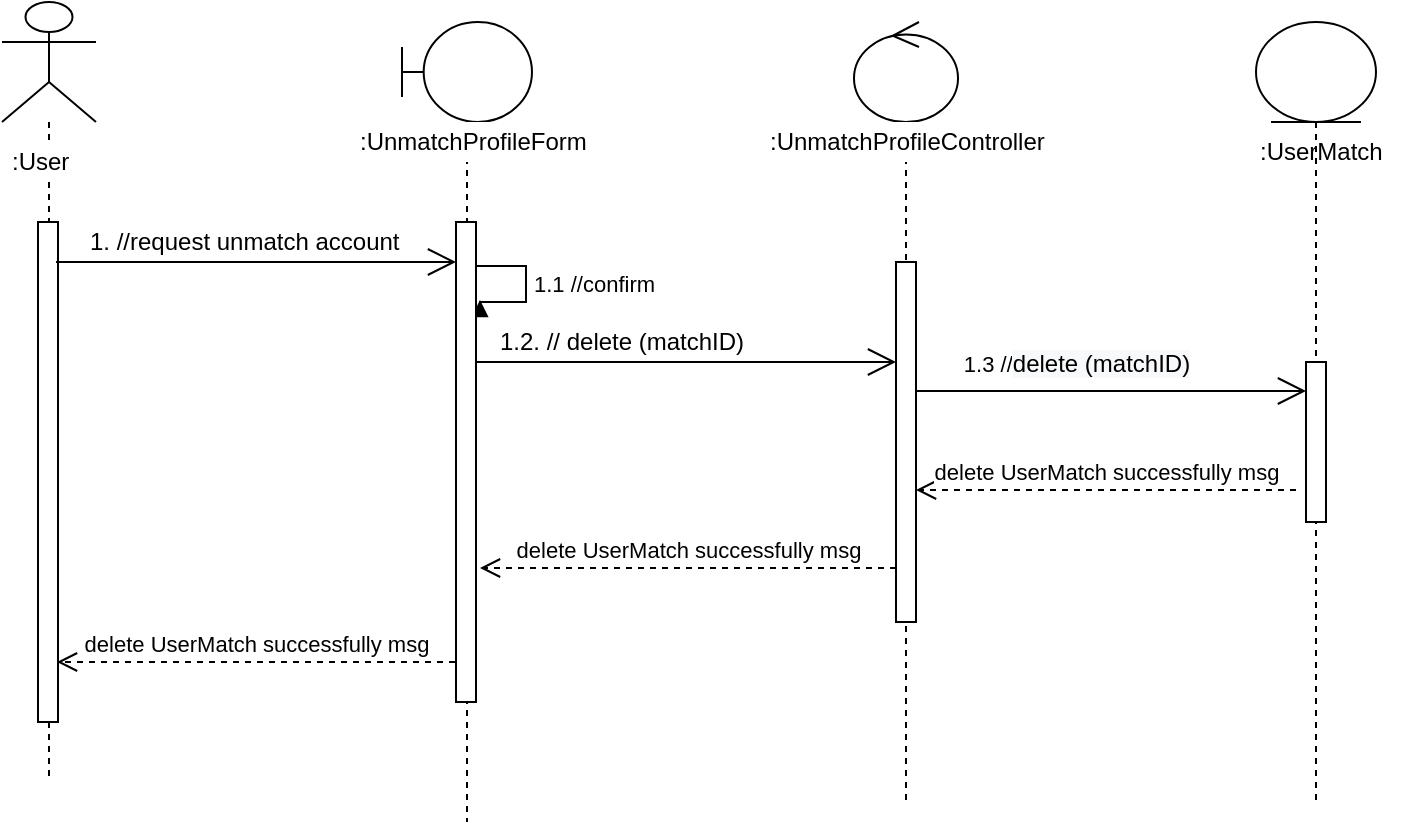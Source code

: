 <mxfile version="12.2.7" type="google" pages="1"><diagram id="9VVV0wmlApFZpibhe6T6" name="Page-1"><mxGraphModel dx="772" dy="451" grid="1" gridSize="10" guides="1" tooltips="1" connect="1" arrows="1" fold="1" page="1" pageScale="1" pageWidth="850" pageHeight="1100" math="0" shadow="0"><root><mxCell id="0"/><mxCell id="1" parent="0"/><mxCell id="7LlqPQ9mVFAl82Ci_bXm-7" value="" style="shape=umlLifeline;participant=umlBoundary;perimeter=lifelinePerimeter;whiteSpace=wrap;html=1;container=1;collapsible=0;recursiveResize=0;verticalAlign=top;spacingTop=36;labelBackgroundColor=#ffffff;outlineConnect=0;size=50;" parent="1" vertex="1"><mxGeometry x="333" y="50" width="65" height="400" as="geometry"/></mxCell><mxCell id="iLXR5Pj4QZRE0byJ2EBu-31" value="" style="shape=umlLifeline;participant=umlActor;perimeter=lifelinePerimeter;whiteSpace=wrap;html=1;container=1;collapsible=0;recursiveResize=0;verticalAlign=top;spacingTop=36;labelBackgroundColor=#ffffff;outlineConnect=0;size=60;" parent="1" vertex="1"><mxGeometry x="133" y="40" width="47" height="390" as="geometry"/></mxCell><mxCell id="iLXR5Pj4QZRE0byJ2EBu-1" value="" style="html=1;points=[];perimeter=orthogonalPerimeter;" parent="iLXR5Pj4QZRE0byJ2EBu-31" vertex="1"><mxGeometry x="18" y="110" width="10" height="250" as="geometry"/></mxCell><mxCell id="iLXR5Pj4QZRE0byJ2EBu-35" value=":User" style="text;html=1;resizable=0;points=[];autosize=1;align=left;verticalAlign=top;spacingTop=-4;fillColor=#ffffff;" parent="iLXR5Pj4QZRE0byJ2EBu-31" vertex="1"><mxGeometry x="3" y="70" width="40" height="20" as="geometry"/></mxCell><mxCell id="iLXR5Pj4QZRE0byJ2EBu-33" value="" style="shape=umlLifeline;participant=umlControl;perimeter=lifelinePerimeter;whiteSpace=wrap;html=1;container=1;collapsible=0;recursiveResize=0;verticalAlign=top;spacingTop=36;labelBackgroundColor=#ffffff;outlineConnect=0;size=50;" parent="1" vertex="1"><mxGeometry x="559" y="50" width="52" height="390" as="geometry"/></mxCell><mxCell id="-wY2yEsiiw25BnGMkuMS-2" value="" style="html=1;points=[];perimeter=orthogonalPerimeter;" parent="iLXR5Pj4QZRE0byJ2EBu-33" vertex="1"><mxGeometry x="21" y="120" width="10" height="180" as="geometry"/></mxCell><mxCell id="iLXR5Pj4QZRE0byJ2EBu-2" value="" style="endArrow=open;endFill=1;endSize=12;html=1;" parent="1" edge="1"><mxGeometry width="160" relative="1" as="geometry"><mxPoint x="160" y="170" as="sourcePoint"/><mxPoint x="360" y="170" as="targetPoint"/></mxGeometry></mxCell><mxCell id="iLXR5Pj4QZRE0byJ2EBu-5" value="1.1 //confirm" style="edgeStyle=orthogonalEdgeStyle;html=1;align=left;spacingLeft=2;endArrow=block;rounded=0;" parent="1" edge="1"><mxGeometry relative="1" as="geometry"><mxPoint x="370" y="172" as="sourcePoint"/><Array as="points"><mxPoint x="395" y="172"/><mxPoint x="395" y="190"/></Array><mxPoint x="372" y="189" as="targetPoint"/></mxGeometry></mxCell><mxCell id="iLXR5Pj4QZRE0byJ2EBu-6" value="" style="endArrow=open;endFill=1;endSize=12;html=1;" parent="1" edge="1"><mxGeometry width="160" relative="1" as="geometry"><mxPoint x="370" y="220" as="sourcePoint"/><mxPoint x="580" y="220" as="targetPoint"/></mxGeometry></mxCell><mxCell id="iLXR5Pj4QZRE0byJ2EBu-15" value="delete UserMatch successfully msg" style="html=1;verticalAlign=bottom;endArrow=open;dashed=1;endSize=8;exitX=0;exitY=0.9;exitDx=0;exitDy=0;exitPerimeter=0;" parent="1" edge="1"><mxGeometry relative="1" as="geometry"><mxPoint x="580" y="323" as="sourcePoint"/><mxPoint x="372" y="323" as="targetPoint"/></mxGeometry></mxCell><mxCell id="iLXR5Pj4QZRE0byJ2EBu-16" value="delete UserMatch successfully msg" style="html=1;verticalAlign=bottom;endArrow=open;dashed=1;endSize=8;" parent="1" edge="1"><mxGeometry relative="1" as="geometry"><mxPoint x="359.5" y="370" as="sourcePoint"/><mxPoint x="160.5" y="370" as="targetPoint"/></mxGeometry></mxCell><mxCell id="iLXR5Pj4QZRE0byJ2EBu-18" value="1. //request unmatch account" style="text;html=1;resizable=0;points=[];autosize=1;align=left;verticalAlign=top;spacingTop=-4;" parent="1" vertex="1"><mxGeometry x="175" y="150" width="170" height="20" as="geometry"/></mxCell><mxCell id="iLXR5Pj4QZRE0byJ2EBu-19" value="1.2. // delete (matchID)" style="text;html=1;resizable=0;points=[];autosize=1;align=left;verticalAlign=top;spacingTop=-4;" parent="1" vertex="1"><mxGeometry x="380" y="200" width="140" height="20" as="geometry"/></mxCell><mxCell id="iLXR5Pj4QZRE0byJ2EBu-36" value=":UnmatchProfileForm" style="text;html=1;resizable=0;points=[];autosize=1;align=left;verticalAlign=top;spacingTop=-4;fillColor=#ffffff;" parent="1" vertex="1"><mxGeometry x="310" y="100" width="130" height="20" as="geometry"/></mxCell><mxCell id="7LlqPQ9mVFAl82Ci_bXm-3" value=":UnmatchProfileController" style="text;html=1;resizable=0;points=[];autosize=1;align=left;verticalAlign=top;spacingTop=-4;fillColor=#ffffff;" parent="1" vertex="1"><mxGeometry x="515" y="100" width="150" height="20" as="geometry"/></mxCell><mxCell id="-wY2yEsiiw25BnGMkuMS-1" value="" style="html=1;points=[];perimeter=orthogonalPerimeter;" parent="1" vertex="1"><mxGeometry x="360" y="150" width="10" height="240" as="geometry"/></mxCell><mxCell id="7LlqPQ9mVFAl82Ci_bXm-10" value="1.3 //&lt;span style=&quot;font-size: 12px ; text-align: left ; background-color: rgb(248 , 249 , 250)&quot;&gt;delete (matchID)&lt;/span&gt;" style="endArrow=open;endFill=1;endSize=12;html=1;" parent="1" target="7LlqPQ9mVFAl82Ci_bXm-13" edge="1"><mxGeometry x="-0.179" y="15" width="160" relative="1" as="geometry"><mxPoint x="590" y="234.5" as="sourcePoint"/><mxPoint x="750" y="234.5" as="targetPoint"/><mxPoint y="1" as="offset"/></mxGeometry></mxCell><mxCell id="7LlqPQ9mVFAl82Ci_bXm-15" value="delete UserMatch successfully msg" style="html=1;verticalAlign=bottom;endArrow=open;dashed=1;endSize=8;" parent="1" edge="1"><mxGeometry relative="1" as="geometry"><mxPoint x="780" y="284" as="sourcePoint"/><mxPoint x="590" y="284" as="targetPoint"/></mxGeometry></mxCell><mxCell id="7LlqPQ9mVFAl82Ci_bXm-11" value="" style="shape=umlLifeline;participant=umlEntity;perimeter=lifelinePerimeter;whiteSpace=wrap;html=1;container=1;collapsible=0;recursiveResize=0;verticalAlign=top;spacingTop=36;labelBackgroundColor=#ffffff;outlineConnect=0;size=50;" parent="1" vertex="1"><mxGeometry x="760" y="50" width="60" height="390" as="geometry"/></mxCell><mxCell id="7LlqPQ9mVFAl82Ci_bXm-12" value=":UserMatch" style="text;html=1;resizable=0;points=[];autosize=1;align=left;verticalAlign=top;spacingTop=-4;" parent="1" vertex="1"><mxGeometry x="760" y="105" width="80" height="20" as="geometry"/></mxCell><mxCell id="7LlqPQ9mVFAl82Ci_bXm-13" value="" style="html=1;points=[];perimeter=orthogonalPerimeter;" parent="1" vertex="1"><mxGeometry x="785" y="220" width="10" height="80" as="geometry"/></mxCell></root></mxGraphModel></diagram></mxfile>